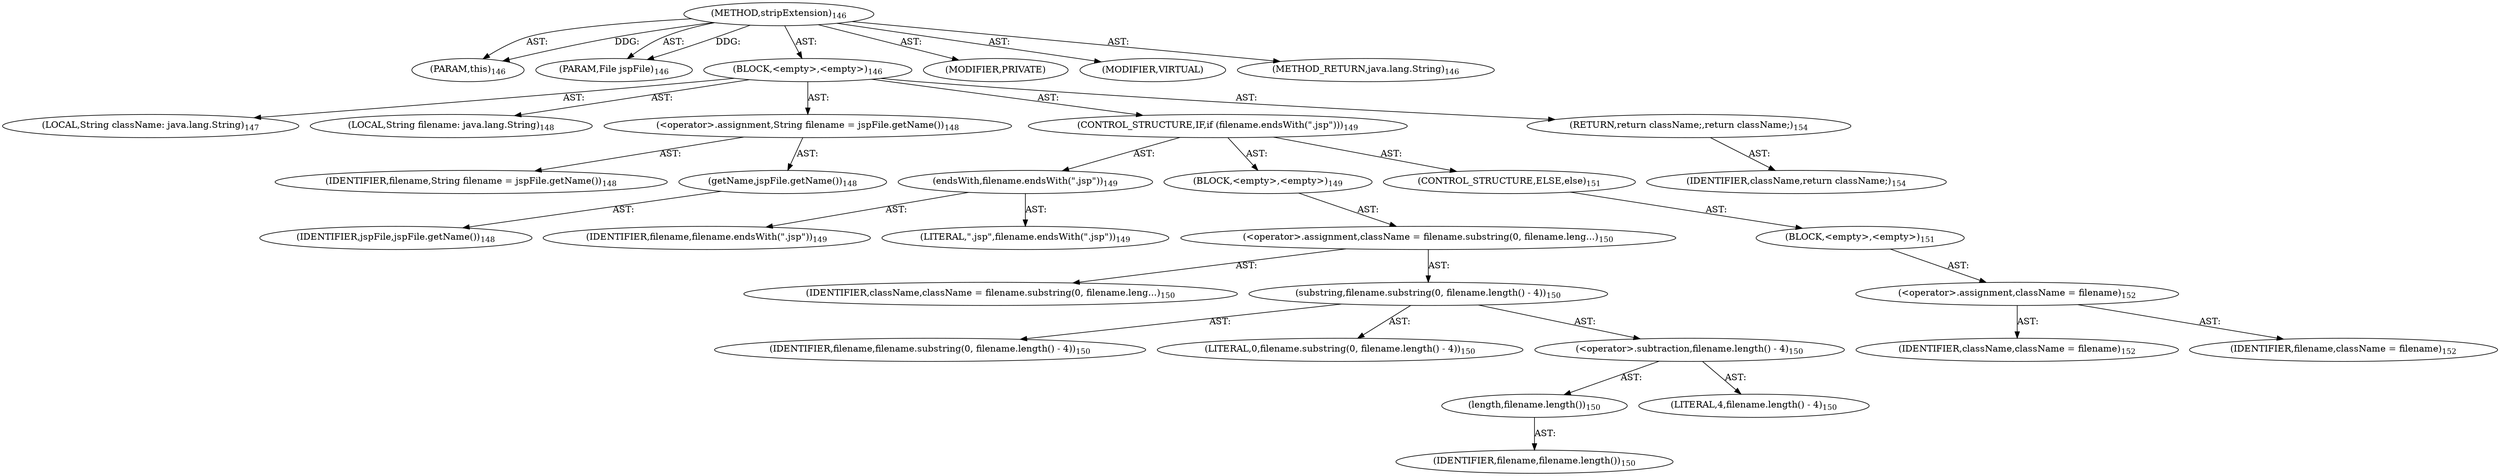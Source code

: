 digraph "stripExtension" {  
"111669149698" [label = <(METHOD,stripExtension)<SUB>146</SUB>> ]
"115964116996" [label = <(PARAM,this)<SUB>146</SUB>> ]
"115964116997" [label = <(PARAM,File jspFile)<SUB>146</SUB>> ]
"25769803785" [label = <(BLOCK,&lt;empty&gt;,&lt;empty&gt;)<SUB>146</SUB>> ]
"94489280518" [label = <(LOCAL,String className: java.lang.String)<SUB>147</SUB>> ]
"94489280519" [label = <(LOCAL,String filename: java.lang.String)<SUB>148</SUB>> ]
"30064771106" [label = <(&lt;operator&gt;.assignment,String filename = jspFile.getName())<SUB>148</SUB>> ]
"68719476772" [label = <(IDENTIFIER,filename,String filename = jspFile.getName())<SUB>148</SUB>> ]
"30064771107" [label = <(getName,jspFile.getName())<SUB>148</SUB>> ]
"68719476773" [label = <(IDENTIFIER,jspFile,jspFile.getName())<SUB>148</SUB>> ]
"47244640264" [label = <(CONTROL_STRUCTURE,IF,if (filename.endsWith(&quot;.jsp&quot;)))<SUB>149</SUB>> ]
"30064771108" [label = <(endsWith,filename.endsWith(&quot;.jsp&quot;))<SUB>149</SUB>> ]
"68719476774" [label = <(IDENTIFIER,filename,filename.endsWith(&quot;.jsp&quot;))<SUB>149</SUB>> ]
"90194313221" [label = <(LITERAL,&quot;.jsp&quot;,filename.endsWith(&quot;.jsp&quot;))<SUB>149</SUB>> ]
"25769803786" [label = <(BLOCK,&lt;empty&gt;,&lt;empty&gt;)<SUB>149</SUB>> ]
"30064771109" [label = <(&lt;operator&gt;.assignment,className = filename.substring(0, filename.leng...)<SUB>150</SUB>> ]
"68719476775" [label = <(IDENTIFIER,className,className = filename.substring(0, filename.leng...)<SUB>150</SUB>> ]
"30064771110" [label = <(substring,filename.substring(0, filename.length() - 4))<SUB>150</SUB>> ]
"68719476776" [label = <(IDENTIFIER,filename,filename.substring(0, filename.length() - 4))<SUB>150</SUB>> ]
"90194313222" [label = <(LITERAL,0,filename.substring(0, filename.length() - 4))<SUB>150</SUB>> ]
"30064771111" [label = <(&lt;operator&gt;.subtraction,filename.length() - 4)<SUB>150</SUB>> ]
"30064771112" [label = <(length,filename.length())<SUB>150</SUB>> ]
"68719476777" [label = <(IDENTIFIER,filename,filename.length())<SUB>150</SUB>> ]
"90194313223" [label = <(LITERAL,4,filename.length() - 4)<SUB>150</SUB>> ]
"47244640265" [label = <(CONTROL_STRUCTURE,ELSE,else)<SUB>151</SUB>> ]
"25769803787" [label = <(BLOCK,&lt;empty&gt;,&lt;empty&gt;)<SUB>151</SUB>> ]
"30064771113" [label = <(&lt;operator&gt;.assignment,className = filename)<SUB>152</SUB>> ]
"68719476778" [label = <(IDENTIFIER,className,className = filename)<SUB>152</SUB>> ]
"68719476779" [label = <(IDENTIFIER,filename,className = filename)<SUB>152</SUB>> ]
"146028888066" [label = <(RETURN,return className;,return className;)<SUB>154</SUB>> ]
"68719476780" [label = <(IDENTIFIER,className,return className;)<SUB>154</SUB>> ]
"133143986182" [label = <(MODIFIER,PRIVATE)> ]
"133143986183" [label = <(MODIFIER,VIRTUAL)> ]
"128849018882" [label = <(METHOD_RETURN,java.lang.String)<SUB>146</SUB>> ]
  "111669149698" -> "115964116996"  [ label = "AST: "] 
  "111669149698" -> "115964116997"  [ label = "AST: "] 
  "111669149698" -> "25769803785"  [ label = "AST: "] 
  "111669149698" -> "133143986182"  [ label = "AST: "] 
  "111669149698" -> "133143986183"  [ label = "AST: "] 
  "111669149698" -> "128849018882"  [ label = "AST: "] 
  "25769803785" -> "94489280518"  [ label = "AST: "] 
  "25769803785" -> "94489280519"  [ label = "AST: "] 
  "25769803785" -> "30064771106"  [ label = "AST: "] 
  "25769803785" -> "47244640264"  [ label = "AST: "] 
  "25769803785" -> "146028888066"  [ label = "AST: "] 
  "30064771106" -> "68719476772"  [ label = "AST: "] 
  "30064771106" -> "30064771107"  [ label = "AST: "] 
  "30064771107" -> "68719476773"  [ label = "AST: "] 
  "47244640264" -> "30064771108"  [ label = "AST: "] 
  "47244640264" -> "25769803786"  [ label = "AST: "] 
  "47244640264" -> "47244640265"  [ label = "AST: "] 
  "30064771108" -> "68719476774"  [ label = "AST: "] 
  "30064771108" -> "90194313221"  [ label = "AST: "] 
  "25769803786" -> "30064771109"  [ label = "AST: "] 
  "30064771109" -> "68719476775"  [ label = "AST: "] 
  "30064771109" -> "30064771110"  [ label = "AST: "] 
  "30064771110" -> "68719476776"  [ label = "AST: "] 
  "30064771110" -> "90194313222"  [ label = "AST: "] 
  "30064771110" -> "30064771111"  [ label = "AST: "] 
  "30064771111" -> "30064771112"  [ label = "AST: "] 
  "30064771111" -> "90194313223"  [ label = "AST: "] 
  "30064771112" -> "68719476777"  [ label = "AST: "] 
  "47244640265" -> "25769803787"  [ label = "AST: "] 
  "25769803787" -> "30064771113"  [ label = "AST: "] 
  "30064771113" -> "68719476778"  [ label = "AST: "] 
  "30064771113" -> "68719476779"  [ label = "AST: "] 
  "146028888066" -> "68719476780"  [ label = "AST: "] 
  "111669149698" -> "115964116996"  [ label = "DDG: "] 
  "111669149698" -> "115964116997"  [ label = "DDG: "] 
}
